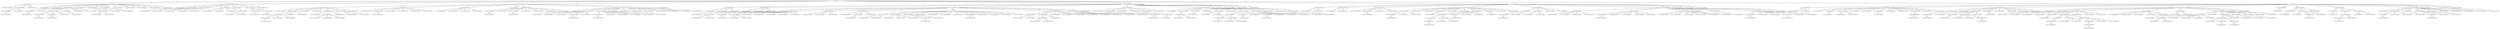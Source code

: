 graph {
n0 [label="n0 (0.0)"];
n1 [label="n1 (11.029113173484802)"];
n2 [label="n2 (16.70819854736328)"];
n3 [label="n3 (12.491330027580261)"];
n4 [label="n4 (16.308374524116516)"];
n5 [label="n5 (6.471874237060547)"];
n6 [label="n6 (10.737372517585754)"];
n7 [label="n7 (14.375216960906982)"];
n8 [label="n8 (12.638841032981873)"];
n9 [label="n9 (12.325958251953125)"];
n10 [label="n10 (7.613740921020508)"];
n11 [label="n11 (9.855309128761292)"];
n12 [label="n12 (14.578906297683716)"];
n13 [label="n13 (14.442751049995422)"];
n14 [label="n14 (11.72376024723053)"];
n15 [label="n15 (13.76893436908722)"];
n16 [label="n16 (11.77995765209198)"];
n17 [label="n17 (14.750987887382507)"];
n18 [label="n18 (11.410444140434265)"];
n19 [label="n19 (11.897328972816467)"];
n20 [label="n20 (13.476750612258911)"];
n21 [label="n21 (16.03806972503662)"];
n22 [label="n22 (12.319818615913391)"];
n23 [label="n23 (9.682247042655945)"];
n24 [label="n24 (15.015873432159424)"];
n25 [label="n25 (9.739083647727966)"];
n26 [label="n26 (8.539663672447205)"];
n27 [label="n27 (14.693105220794678)"];
n28 [label="n28 (10.247393488883972)"];
n29 [label="n29 (13.20650577545166)"];
n30 [label="n30 (11.69443678855896)"];
n31 [label="n31 (15.094815373420715)"];
n32 [label="n32 (14.959006309509277)"];
n33 [label="n33 (7.634469032287598)"];
n34 [label="n34 (14.586032032966614)"];
n35 [label="n35 (7.92679500579834)"];
n36 [label="n36 (4.378000855445862)"];
n37 [label="n37 (8.02802312374115)"];
n38 [label="n38 (15.261514902114868)"];
n39 [label="n39 (9.820905447006226)"];
n40 [label="n40 (6.525931358337402)"];
n41 [label="n41 (10.603214859962463)"];
n42 [label="n42 (14.368430256843567)"];
n43 [label="n43 (8.233003616333008)"];
n44 [label="n44 (10.658088326454163)"];
n45 [label="n45 (16.271655559539795)"];
n46 [label="n46 (6.786312818527222)"];
n47 [label="n47 (14.756835341453552)"];
n48 [label="n48 (5.74420952796936)"];
n49 [label="n49 (10.81667673587799)"];
n50 [label="n50 (12.525696992874146)"];
n51 [label="n51 (14.652801871299744)"];
n52 [label="n52 (16.051719069480896)"];
n53 [label="n53 (12.241583347320557)"];
n54 [label="n54 (10.551104545593262)"];
n55 [label="n55 (12.331183314323425)"];
n56 [label="n56 (15.198110580444336)"];
n57 [label="n57 (12.731959700584412)"];
n58 [label="n58 (14.669952511787415)"];
n59 [label="n59 (12.913884282112122)"];
n60 [label="n60 (12.305404543876648)"];
n61 [label="n61 (12.9373140335083)"];
n62 [label="n62 (14.772378206253052)"];
n63 [label="n63 (12.481240034103394)"];
n64 [label="n64 (10.810319781303406)"];
n65 [label="n65 (11.373114347457886)"];
n66 [label="n66 (11.198039412498474)"];
n67 [label="n67 (13.14885926246643)"];
n68 [label="n68 (9.878299951553345)"];
n69 [label="n69 (11.863925457000732)"];
n70 [label="n70 (11.934296250343323)"];
n71 [label="n71 (12.454801201820374)"];
n72 [label="n72 (13.878748178482056)"];
n73 [label="n73 (11.914589524269104)"];
n74 [label="n74 (6.263306498527527)"];
n75 [label="n75 (10.607971668243408)"];
n76 [label="n76 (9.490182280540466)"];
n77 [label="n77 (11.905847668647766)"];
n78 [label="n78 (14.215302228927612)"];
n79 [label="n79 (14.740654706954956)"];
n80 [label="n80 (11.612537741661072)"];
n81 [label="n81 (8.263069748878479)"];
n82 [label="n82 (13.030200481414795)"];
n83 [label="n83 (15.590340852737427)"];
n84 [label="n84 (9.467760682106018)"];
n85 [label="n85 (14.175695180892944)"];
n86 [label="n86 (13.135297060012817)"];
n87 [label="n87 (12.14767599105835)"];
n88 [label="n88 (11.289281845092773)"];
n89 [label="n89 (12.304933786392212)"];
n90 [label="n90 (15.794232249259949)"];
n91 [label="n91 (10.039361715316772)"];
n92 [label="n92 (14.233466863632202)"];
n93 [label="n93 (12.34965705871582)"];
n94 [label="n94 (13.647553563117981)"];
n95 [label="n95 (12.204190611839294)"];
n96 [label="n96 (14.2221919298172)"];
n97 [label="n97 (11.820208191871643)"];
n98 [label="n98 (17.867883801460266)"];
n99 [label="n99 (9.309216976165771)"];
n100 [label="n100 (11.465129971504211)"];
n101 [label="n101 (9.162676095962524)"];
n102 [label="n102 (13.41115415096283)"];
n103 [label="n103 (9.648199081420898)"];
n104 [label="n104 (10.979932308197021)"];
n105 [label="n105 (12.131621479988098)"];
n106 [label="n106 (16.9882630109787)"];
n107 [label="n107 (11.912209153175354)"];
n108 [label="n108 (11.336965680122375)"];
n109 [label="n109 (11.705853462219238)"];
n110 [label="n110 (14.277585864067078)"];
n111 [label="n111 (11.43846583366394)"];
n112 [label="n112 (10.803256034851074)"];
n113 [label="n113 (12.402315139770508)"];
n114 [label="n114 (11.52177083492279)"];
n115 [label="n115 (14.70077896118164)"];
n116 [label="n116 (13.705817222595215)"];
n117 [label="n117 (11.266282796859741)"];
n118 [label="n118 (12.568586826324463)"];
n119 [label="n119 (12.823020696640015)"];
n120 [label="n120 (15.496767282485962)"];
n121 [label="n121 (10.974128603935242)"];
n122 [label="n122 (16.896907687187195)"];
n123 [label="n123 (13.13450026512146)"];
n124 [label="n124 (8.104169726371765)"];
n125 [label="n125 (12.834251403808594)"];
n126 [label="n126 (17.14669895172119)"];
n127 [label="n127 (13.722396612167358)"];
n128 [label="n128 (14.277918815612793)"];
n129 [label="n129 (8.441835522651672)"];
n130 [label="n130 (13.131169438362122)"];
n131 [label="n131 (13.601964950561523)"];
n132 [label="n132 (11.015441417694092)"];
n133 [label="n133 (14.139807343482971)"];
n134 [label="n134 (14.424850940704346)"];
n135 [label="n135 (13.602993488311768)"];
n136 [label="n136 (15.228052377700806)"];
n137 [label="n137 (10.333613753318787)"];
n138 [label="n138 (9.448051929473877)"];
n139 [label="n139 (12.80928122997284)"];
n140 [label="n140 (9.679845809936523)"];
n141 [label="n141 (13.035653233528137)"];
n142 [label="n142 (13.605539083480835)"];
n143 [label="n143 (10.14134132862091)"];
n144 [label="n144 (11.047552466392517)"];
n145 [label="n145 (6.605848073959351)"];
n146 [label="n146 (9.164156556129456)"];
n147 [label="n147 (14.207590579986572)"];
n148 [label="n148 (9.823715090751648)"];
n149 [label="n149 (13.316352725028992)"];
n150 [label="n150 (13.606161117553711)"];
n151 [label="n151 (15.159383416175842)"];
n152 [label="n152 (9.349728107452393)"];
n153 [label="n153 (14.578267812728882)"];
n154 [label="n154 (14.085604667663574)"];
n155 [label="n155 (14.177702069282532)"];
n156 [label="n156 (15.690667271614075)"];
n157 [label="n157 (12.63586151599884)"];
n158 [label="n158 (17.30776870250702)"];
n159 [label="n159 (12.734573245048523)"];
n160 [label="n160 (14.543114304542542)"];
n161 [label="n161 (12.129619479179382)"];
n162 [label="n162 (9.553943395614624)"];
n163 [label="n163 (11.087209463119507)"];
n164 [label="n164 (10.77739429473877)"];
n165 [label="n165 (9.155079126358032)"];
n166 [label="n166 (13.835739970207214)"];
n167 [label="n167 (11.653127789497375)"];
n168 [label="n168 (11.385839939117432)"];
n169 [label="n169 (4.32902193069458)"];
n170 [label="n170 (11.424602031707764)"];
n171 [label="n171 (12.18736445903778)"];
n172 [label="n172 (10.393325090408325)"];
n173 [label="n173 (9.877699136734009)"];
n174 [label="n174 (8.640187501907349)"];
n175 [label="n175 (13.330458879470825)"];
n176 [label="n176 (6.991368889808655)"];
n177 [label="n177 (10.315721988677979)"];
n178 [label="n178 (14.481620907783508)"];
n179 [label="n179 (11.95668113231659)"];
n180 [label="n180 (16.28197968006134)"];
n181 [label="n181 (11.935859680175781)"];
n182 [label="n182 (14.64288330078125)"];
n183 [label="n183 (10.766919255256653)"];
n184 [label="n184 (10.855689644813538)"];
n185 [label="n185 (7.400676012039185)"];
n186 [label="n186 (10.698590278625488)"];
n187 [label="n187 (9.682987213134766)"];
n188 [label="n188 (13.844623684883118)"];
n189 [label="n189 (10.763433337211609)"];
n190 [label="n190 (18.04348611831665)"];
n191 [label="n191 (6.494321823120117)"];
n192 [label="n192 (10.077944874763489)"];
n193 [label="n193 (11.851049065589905)"];
n194 [label="n194 (10.57725203037262)"];
n195 [label="n195 (15.473583340644836)"];
n196 [label="n196 (13.292927145957947)"];
n197 [label="n197 (7.123304486274719)"];
n198 [label="n198 (11.448967218399048)"];
n199 [label="n199 (14.948545813560486)"];
n200 [label="n200 (9.381261348724365)"];
n201 [label="n201 (15.13917064666748)"];
n202 [label="n202 (14.652029514312744)"];
n203 [label="n203 (9.069665789604187)"];
n204 [label="n204 (14.007949829101562)"];
n205 [label="n205 (12.63338053226471)"];
n206 [label="n206 (10.778095245361328)"];
n207 [label="n207 (13.042770743370056)"];
n208 [label="n208 (16.52275037765503)"];
n209 [label="n209 (9.556724309921265)"];
n210 [label="n210 (11.038520216941833)"];
n211 [label="n211 (12.76162838935852)"];
n212 [label="n212 (14.494890213012695)"];
n213 [label="n213 (9.790197968482971)"];
n214 [label="n214 (14.156727075576782)"];
n215 [label="n215 (12.429555892944336)"];
n216 [label="n216 (12.778063535690308)"];
n217 [label="n217 (12.854370355606079)"];
n218 [label="n218 (16.939739227294922)"];
n219 [label="n219 (14.750550627708435)"];
n220 [label="n220 (4.635243892669678)"];
n221 [label="n221 (14.196699857711792)"];
n222 [label="n222 (12.437910795211792)"];
n223 [label="n223 (14.368345260620117)"];
n224 [label="n224 (11.909340620040894)"];
n225 [label="n225 (13.71712863445282)"];
n226 [label="n226 (14.28175687789917)"];
n227 [label="n227 (11.41864824295044)"];
n228 [label="n228 (10.465214729309082)"];
n229 [label="n229 (13.067013382911682)"];
n230 [label="n230 (12.380541443824768)"];
n231 [label="n231 (11.843539476394653)"];
n232 [label="n232 (13.674293875694275)"];
n233 [label="n233 (13.392333984375)"];
n234 [label="n234 (11.645513415336609)"];
n235 [label="n235 (11.541890740394592)"];
n236 [label="n236 (16.57012665271759)"];
n237 [label="n237 (15.300825238227844)"];
n238 [label="n238 (11.653652429580688)"];
n239 [label="n239 (9.37759256362915)"];
n240 [label="n240 (8.244370341300964)"];
n241 [label="n241 (8.212484121322632)"];
n242 [label="n242 (11.927046418190002)"];
n243 [label="n243 (10.135280132293701)"];
n244 [label="n244 (12.97654676437378)"];
n245 [label="n245 (9.615683794021606)"];
n246 [label="n246 (10.197283744812012)"];
n247 [label="n247 (10.829689383506775)"];
n248 [label="n248 (15.317543387413025)"];
n249 [label="n249 (9.901352405548096)"];
n250 [label="n250 (7.467388153076172)"];
n251 [label="n251 (9.203320384025574)"];
n252 [label="n252 (5.49263334274292)"];
n253 [label="n253 (12.425435185432434)"];
n254 [label="n254 (8.558734059333801)"];
n255 [label="n255 (12.518890261650085)"];
n256 [label="n256 (15.449971199035645)"];
n257 [label="n257 (8.897659540176392)"];
n258 [label="n258 (8.561814188957214)"];
n259 [label="n259 (8.093727588653564)"];
n260 [label="n260 (13.007740259170532)"];
n261 [label="n261 (6.372160315513611)"];
n262 [label="n262 (19.040068864822388)"];
n263 [label="n263 (7.866706013679504)"];
n264 [label="n264 (9.024699330329895)"];
n265 [label="n265 (11.371613144874573)"];
n266 [label="n266 (11.406466245651245)"];
n267 [label="n267 (11.414500117301941)"];
n268 [label="n268 (14.187389016151428)"];
n269 [label="n269 (13.792404890060425)"];
n270 [label="n270 (8.256719946861267)"];
n271 [label="n271 (13.435453295707703)"];
n272 [label="n272 (11.390517950057983)"];
n273 [label="n273 (13.472787737846375)"];
n274 [label="n274 (11.747381448745728)"];
n275 [label="n275 (11.227291464805603)"];
n276 [label="n276 (13.056858658790588)"];
n277 [label="n277 (8.545449018478394)"];
n278 [label="n278 (12.943748712539673)"];
n279 [label="n279 (12.315660119056702)"];
n280 [label="n280 (11.962811589241028)"];
n281 [label="n281 (11.23861026763916)"];
n282 [label="n282 (13.402769923210144)"];
n283 [label="n283 (12.470057725906372)"];
n284 [label="n284 (12.983635663986206)"];
n285 [label="n285 (8.552997589111328)"];
n286 [label="n286 (12.88396954536438)"];
n287 [label="n287 (14.036327004432678)"];
n288 [label="n288 (14.83323073387146)"];
n289 [label="n289 (13.552611351013184)"];
n290 [label="n290 (13.54403555393219)"];
n291 [label="n291 (7.516587853431702)"];
n292 [label="n292 (15.048212170600891)"];
n293 [label="n293 (15.231013536453247)"];
n294 [label="n294 (11.949476838111877)"];
n295 [label="n295 (14.559102654457092)"];
n296 [label="n296 (15.783118486404419)"];
n297 [label="n297 (13.071006536483765)"];
n298 [label="n298 (8.448211312294006)"];
n299 [label="n299 (12.809332013130188)"];
n300 [label="n300 (12.368883967399597)"];
n301 [label="n301 (12.232855677604675)"];
n302 [label="n302 (6.263124585151672)"];
n303 [label="n303 (17.197601795196533)"];
n304 [label="n304 (9.218359589576721)"];
n305 [label="n305 (11.449222564697266)"];
n306 [label="n306 (18.66036891937256)"];
n307 [label="n307 (6.175917148590088)"];
n308 [label="n308 (17.4116313457489)"];
n309 [label="n309 (16.161191701889038)"];
n310 [label="n310 (11.166407704353333)"];
n311 [label="n311 (12.800523042678833)"];
n312 [label="n312 (16.347100496292114)"];
n313 [label="n313 (11.268759369850159)"];
n314 [label="n314 (9.353797912597656)"];
n315 [label="n315 (10.31709337234497)"];
n316 [label="n316 (14.934515595436096)"];
n317 [label="n317 (10.739144563674927)"];
n318 [label="n318 (8.570069909095764)"];
n319 [label="n319 (15.782822966575623)"];
n320 [label="n320 (12.054314017295837)"];
n321 [label="n321 (12.599060297012329)"];
n322 [label="n322 (8.772147297859192)"];
n323 [label="n323 (8.24738609790802)"];
n324 [label="n324 (12.103308320045471)"];
n325 [label="n325 (11.168505072593689)"];
n326 [label="n326 (13.125868082046509)"];
n327 [label="n327 (14.516865372657776)"];
n328 [label="n328 (15.0973379611969)"];
n329 [label="n329 (16.153730273246765)"];
n330 [label="n330 (14.924550294876099)"];
n331 [label="n331 (8.962860107421875)"];
n332 [label="n332 (11.642036199569702)"];
n333 [label="n333 (9.104361534118652)"];
n334 [label="n334 (10.97096312046051)"];
n335 [label="n335 (13.720674753189087)"];
n336 [label="n336 (10.412872910499573)"];
n337 [label="n337 (12.543055176734924)"];
n338 [label="n338 (12.021893739700317)"];
n339 [label="n339 (10.611479640007019)"];
n340 [label="n340 (10.970080256462097)"];
n341 [label="n341 (10.433789610862732)"];
n342 [label="n342 (5.955524802207947)"];
n343 [label="n343 (10.880500435829163)"];
n344 [label="n344 (13.64407503604889)"];
n345 [label="n345 (7.902352213859558)"];
n346 [label="n346 (10.083685636520386)"];
n347 [label="n347 (12.466928958892822)"];
n348 [label="n348 (12.678990721702576)"];
n349 [label="n349 (15.956436038017273)"];
n350 [label="n350 (8.218223571777344)"];
n351 [label="n351 (11.725361227989197)"];
n352 [label="n352 (18.23634684085846)"];
n353 [label="n353 (11.454144597053528)"];
n354 [label="n354 (14.621707558631897)"];
n355 [label="n355 (9.143880605697632)"];
n356 [label="n356 (15.918745398521423)"];
n357 [label="n357 (8.834244012832642)"];
n358 [label="n358 (11.7598158121109)"];
n359 [label="n359 (14.112356424331665)"];
n360 [label="n360 (8.31510043144226)"];
n361 [label="n361 (9.469747066497803)"];
n362 [label="n362 (11.888826370239258)"];
n363 [label="n363 (12.902503848075867)"];
n364 [label="n364 (11.973676800727844)"];
n365 [label="n365 (9.125248670578003)"];
n366 [label="n366 (17.001445412635803)"];
n367 [label="n367 (9.500301122665405)"];
n368 [label="n368 (6.5291407108306885)"];
n369 [label="n369 (6.076755166053772)"];
n370 [label="n370 (9.385728597640991)"];
n371 [label="n371 (11.095904111862183)"];
n372 [label="n372 (13.255147576332092)"];
n373 [label="n373 (11.027296543121338)"];
n374 [label="n374 (6.508482217788696)"];
n375 [label="n375 (12.415135025978088)"];
n376 [label="n376 (15.190838932991028)"];
n377 [label="n377 (13.263803958892822)"];
n378 [label="n378 (11.734816551208496)"];
n379 [label="n379 (13.019708275794983)"];
n380 [label="n380 (8.708258152008057)"];
n381 [label="n381 (11.366432785987854)"];
n382 [label="n382 (18.161859154701233)"];
n383 [label="n383 (10.968483448028564)"];
n384 [label="n384 (7.2796385288238525)"];
n385 [label="n385 (11.983675718307495)"];
n386 [label="n386 (12.671349167823792)"];
n387 [label="n387 (13.65032434463501)"];
n388 [label="n388 (12.788381576538086)"];
n389 [label="n389 (12.507401943206787)"];
n390 [label="n390 (4.00452721118927)"];
n391 [label="n391 (11.81478750705719)"];
n392 [label="n392 (9.61767566204071)"];
n393 [label="n393 (11.188293218612671)"];
n394 [label="n394 (10.669803380966187)"];
n395 [label="n395 (10.327481627464294)"];
n396 [label="n396 (14.95678985118866)"];
n397 [label="n397 (9.153486967086792)"];
n398 [label="n398 (13.376830101013184)"];
n399 [label="n399 (12.603356838226318)"];
n400 [label="n400 (12.28632915019989)"];
n401 [label="n401 (10.707295536994934)"];
n402 [label="n402 (14.680941343307495)"];
n403 [label="n403 (11.91077721118927)"];
n404 [label="n404 (11.976584434509277)"];
n405 [label="n405 (18.18713927268982)"];
n406 [label="n406 (2.6445544958114624)"];
n407 [label="n407 (9.489154696464539)"];
n408 [label="n408 (8.51182210445404)"];
n409 [label="n409 (13.47514796257019)"];
n410 [label="n410 (15.489008784294128)"];
n411 [label="n411 (12.800418376922607)"];
n412 [label="n412 (10.812947392463684)"];
n413 [label="n413 (9.76206648349762)"];
n414 [label="n414 (13.821470618247986)"];
n415 [label="n415 (7.831914663314819)"];
n416 [label="n416 (10.224449396133423)"];
n417 [label="n417 (12.499910831451416)"];
n418 [label="n418 (8.031617641448975)"];
n419 [label="n419 (1.7692248821258545)"];
n420 [label="n420 (11.039133429527283)"];
n421 [label="n421 (11.551510453224182)"];
n422 [label="n422 (10.340089559555054)"];
n423 [label="n423 (3.2093496322631836)"];
n424 [label="n424 (15.775706887245178)"];
n425 [label="n425 (11.791652798652649)"];
n426 [label="n426 (11.016941785812378)"];
n427 [label="n427 (13.62084686756134)"];
n428 [label="n428 (9.497912406921387)"];
n429 [label="n429 (8.420517086982727)"];
n430 [label="n430 (13.415353178977966)"];
n431 [label="n431 (12.65377414226532)"];
n432 [label="n432 (14.249379277229309)"];
n433 [label="n433 (14.500123023986816)"];
n434 [label="n434 (17.206417560577393)"];
n435 [label="n435 (13.897464871406555)"];
n436 [label="n436 (16.330819606781006)"];
n437 [label="n437 (13.607994556427002)"];
n438 [label="n438 (9.659423470497131)"];
n439 [label="n439 (13.72575581073761)"];
n440 [label="n440 (10.76057481765747)"];
n441 [label="n441 (13.672036290168762)"];
n442 [label="n442 (12.955344319343567)"];
n443 [label="n443 (14.2595956325531)"];
n444 [label="n444 (19.748610258102417)"];
n445 [label="n445 (14.002060413360596)"];
n446 [label="n446 (12.889116525650024)"];
n447 [label="n447 (7.2403340339660645)"];
n448 [label="n448 (10.781189441680908)"];
n449 [label="n449 (9.082737684249878)"];
n450 [label="n450 (15.705534934997559)"];
n451 [label="n451 (12.047532320022583)"];
n452 [label="n452 (13.609622836112976)"];
n453 [label="n453 (8.44050133228302)"];
n454 [label="n454 (9.09014368057251)"];
n455 [label="n455 (9.503693699836731)"];
n456 [label="n456 (11.045995712280273)"];
n457 [label="n457 (8.473824739456177)"];
n458 [label="n458 (13.037858247756958)"];
n459 [label="n459 (11.109556913375854)"];
n460 [label="n460 (14.076112508773804)"];
n461 [label="n461 (14.258351445198059)"];
n462 [label="n462 (13.529549717903137)"];
n463 [label="n463 (15.95093059539795)"];
n464 [label="n464 (5.849294543266296)"];
n465 [label="n465 (7.496901512145996)"];
n466 [label="n466 (13.551721453666687)"];
n467 [label="n467 (9.323532938957214)"];
n468 [label="n468 (12.199309825897217)"];
n469 [label="n469 (6.424034833908081)"];
n470 [label="n470 (11.196552395820618)"];
n471 [label="n471 (9.511735796928406)"];
n472 [label="n472 (11.477175831794739)"];
n473 [label="n473 (12.948482513427734)"];
n474 [label="n474 (12.252018809318542)"];
n475 [label="n475 (11.555397391319275)"];
n476 [label="n476 (12.123950958251953)"];
n477 [label="n477 (10.146109461784363)"];
n478 [label="n478 (9.833096623420715)"];
n479 [label="n479 (14.523158073425293)"];
n480 [label="n480 (10.220276594161987)"];
n481 [label="n481 (9.402356147766113)"];
n482 [label="n482 (13.896470427513123)"];
n483 [label="n483 (12.57990849018097)"];
n484 [label="n484 (12.655402898788452)"];
n485 [label="n485 (16.13003647327423)"];
n486 [label="n486 (8.680031061172485)"];
n487 [label="n487 (12.642018914222717)"];
n488 [label="n488 (11.68695330619812)"];
n489 [label="n489 (10.42080283164978)"];
n490 [label="n490 (15.482111811637878)"];
n491 [label="n491 (12.31125795841217)"];
n492 [label="n492 (8.611509084701538)"];
n493 [label="n493 (14.14419162273407)"];
n494 [label="n494 (12.913565993309021)"];
n495 [label="n495 (15.64029598236084)"];
n496 [label="n496 (14.707074642181396)"];
n497 [label="n497 (13.206575393676758)"];
n498 [label="n498 (11.599498391151428)"];
n499 [label="n499 (14.5449059009552)"];
n0 -- n342 [weight=1.0 label=1.0];
n0 -- n0 [weight=1.0 label=1.0];
n0 -- n0 [weight=1.0 label=1.0];
n0 -- n419 [weight=1.0 label=1.0];
n0 -- n5 [weight=1.0 label=1.0];
n0 -- n390 [weight=1.0 label=1.0];
n0 -- n406 [weight=1.0 label=1.0];
n0 -- n423 [weight=1.0 label=1.0];
n0 -- n374 [weight=1.0 label=1.0];
n0 -- n412 [weight=1.0 label=1.0];
n1 -- n46 [weight=1.0 label=1.0];
n2 -- n302 [weight=1.0 label=1.0];
n3 -- n101 [weight=1.0 label=1.0];
n4 -- n408 [weight=1.0 label=1.0];
n5 -- n438 [weight=1.0 label=1.0];
n5 -- n246 [weight=1.0 label=1.0];
n5 -- n264 [weight=1.0 label=1.0];
n5 -- n0 [weight=1.0 label=1.0];
n6 -- n376 [weight=1.0 label=1.0];
n6 -- n145 [weight=1.0 label=1.0];
n7 -- n368 [weight=1.0 label=1.0];
n8 -- n482 [weight=1.0 label=1.0];
n8 -- n132 [weight=1.0 label=1.0];
n9 -- n35 [weight=1.0 label=1.0];
n10 -- n208 [weight=1.0 label=1.0];
n10 -- n454 [weight=1.0 label=1.0];
n10 -- n215 [weight=1.0 label=1.0];
n10 -- n94 [weight=1.0 label=1.0];
n10 -- n307 [weight=1.0 label=1.0];
n10 -- n41 [weight=1.0 label=1.0];
n11 -- n330 [weight=1.0 label=1.0];
n11 -- n446 [weight=1.0 label=1.0];
n11 -- n419 [weight=1.0 label=1.0];
n12 -- n41 [weight=1.0 label=1.0];
n13 -- n313 [weight=1.0 label=1.0];
n14 -- n145 [weight=1.0 label=1.0];
n15 -- n184 [weight=1.0 label=1.0];
n15 -- n316 [weight=1.0 label=1.0];
n16 -- n297 [weight=1.0 label=1.0];
n16 -- n226 [weight=1.0 label=1.0];
n16 -- n423 [weight=1.0 label=1.0];
n17 -- n205 [weight=1.0 label=1.0];
n18 -- n298 [weight=1.0 label=1.0];
n18 -- n431 [weight=1.0 label=1.0];
n19 -- n345 [weight=1.0 label=1.0];
n19 -- n166 [weight=1.0 label=1.0];
n20 -- n307 [weight=1.0 label=1.0];
n21 -- n66 [weight=1.0 label=1.0];
n22 -- n169 [weight=1.0 label=1.0];
n23 -- n309 [weight=1.0 label=1.0];
n23 -- n270 [weight=1.0 label=1.0];
n23 -- n491 [weight=1.0 label=1.0];
n24 -- n119 [weight=1.0 label=1.0];
n25 -- n129 [weight=1.0 label=1.0];
n26 -- n191 [weight=1.0 label=1.0];
n27 -- n233 [weight=1.0 label=1.0];
n28 -- n284 [weight=1.0 label=1.0];
n28 -- n37 [weight=1.0 label=1.0];
n29 -- n140 [weight=1.0 label=1.0];
n30 -- n101 [weight=1.0 label=1.0];
n31 -- n313 [weight=1.0 label=1.0];
n32 -- n130 [weight=1.0 label=1.0];
n33 -- n146 [weight=1.0 label=1.0];
n33 -- n307 [weight=1.0 label=1.0];
n33 -- n227 [weight=1.0 label=1.0];
n33 -- n455 [weight=1.0 label=1.0];
n34 -- n76 [weight=1.0 label=1.0];
n35 -- n327 [weight=1.0 label=1.0];
n35 -- n200 [weight=1.0 label=1.0];
n35 -- n198 [weight=1.0 label=1.0];
n35 -- n9 [weight=1.0 label=1.0];
n35 -- n261 [weight=1.0 label=1.0];
n36 -- n277 [weight=1.0 label=1.0];
n36 -- n302 [weight=1.0 label=1.0];
n36 -- n152 [weight=1.0 label=1.0];
n36 -- n59 [weight=1.0 label=1.0];
n36 -- n42 [weight=1.0 label=1.0];
n36 -- n348 [weight=1.0 label=1.0];
n36 -- n392 [weight=1.0 label=1.0];
n36 -- n182 [weight=1.0 label=1.0];
n36 -- n423 [weight=1.0 label=1.0];
n36 -- n318 [weight=1.0 label=1.0];
n36 -- n373 [weight=1.0 label=1.0];
n36 -- n495 [weight=1.0 label=1.0];
n37 -- n261 [weight=1.0 label=1.0];
n37 -- n281 [weight=1.0 label=1.0];
n37 -- n28 [weight=1.0 label=1.0];
n37 -- n175 [weight=1.0 label=1.0];
n37 -- n168 [weight=1.0 label=1.0];
n37 -- n228 [weight=1.0 label=1.0];
n38 -- n100 [weight=1.0 label=1.0];
n39 -- n252 [weight=1.0 label=1.0];
n39 -- n421 [weight=1.0 label=1.0];
n39 -- n171 [weight=1.0 label=1.0];
n39 -- n130 [weight=1.0 label=1.0];
n40 -- n44 [weight=1.0 label=1.0];
n40 -- n331 [weight=1.0 label=1.0];
n40 -- n64 [weight=1.0 label=1.0];
n40 -- n256 [weight=1.0 label=1.0];
n40 -- n423 [weight=1.0 label=1.0];
n40 -- n328 [weight=1.0 label=1.0];
n40 -- n393 [weight=1.0 label=1.0];
n40 -- n68 [weight=1.0 label=1.0];
n40 -- n84 [weight=1.0 label=1.0];
n41 -- n12 [weight=1.0 label=1.0];
n41 -- n10 [weight=1.0 label=1.0];
n41 -- n362 [weight=1.0 label=1.0];
n42 -- n36 [weight=1.0 label=1.0];
n43 -- n474 [weight=1.0 label=1.0];
n43 -- n494 [weight=1.0 label=1.0];
n43 -- n99 [weight=1.0 label=1.0];
n43 -- n46 [weight=1.0 label=1.0];
n44 -- n40 [weight=1.0 label=1.0];
n44 -- n196 [weight=1.0 label=1.0];
n45 -- n193 [weight=1.0 label=1.0];
n46 -- n498 [weight=1.0 label=1.0];
n46 -- n1 [weight=1.0 label=1.0];
n46 -- n285 [weight=1.0 label=1.0];
n46 -- n43 [weight=1.0 label=1.0];
n46 -- n350 [weight=1.0 label=1.0];
n46 -- n122 [weight=1.0 label=1.0];
n46 -- n390 [weight=1.0 label=1.0];
n46 -- n112 [weight=1.0 label=1.0];
n47 -- n185 [weight=1.0 label=1.0];
n48 -- n365 [weight=1.0 label=1.0];
n48 -- n271 [weight=1.0 label=1.0];
n48 -- n310 [weight=1.0 label=1.0];
n48 -- n134 [weight=1.0 label=1.0];
n48 -- n162 [weight=1.0 label=1.0];
n48 -- n390 [weight=1.0 label=1.0];
n48 -- n167 [weight=1.0 label=1.0];
n49 -- n252 [weight=1.0 label=1.0];
n50 -- n333 [weight=1.0 label=1.0];
n50 -- n287 [weight=1.0 label=1.0];
n51 -- n265 [weight=1.0 label=1.0];
n52 -- n133 [weight=1.0 label=1.0];
n53 -- n103 [weight=1.0 label=1.0];
n54 -- n285 [weight=1.0 label=1.0];
n55 -- n99 [weight=1.0 label=1.0];
n55 -- n402 [weight=1.0 label=1.0];
n56 -- n196 [weight=1.0 label=1.0];
n57 -- n239 [weight=1.0 label=1.0];
n58 -- n249 [weight=1.0 label=1.0];
n59 -- n36 [weight=1.0 label=1.0];
n59 -- n312 [weight=1.0 label=1.0];
n60 -- n243 [weight=1.0 label=1.0];
n61 -- n120 [weight=1.0 label=1.0];
n61 -- n88 [weight=1.0 label=1.0];
n62 -- n229 [weight=1.0 label=1.0];
n63 -- n275 [weight=1.0 label=1.0];
n64 -- n40 [weight=1.0 label=1.0];
n65 -- n146 [weight=1.0 label=1.0];
n66 -- n146 [weight=1.0 label=1.0];
n66 -- n21 [weight=1.0 label=1.0];
n67 -- n146 [weight=1.0 label=1.0];
n67 -- n147 [weight=1.0 label=1.0];
n68 -- n265 [weight=1.0 label=1.0];
n68 -- n40 [weight=1.0 label=1.0];
n68 -- n113 [weight=1.0 label=1.0];
n68 -- n272 [weight=1.0 label=1.0];
n68 -- n466 [weight=1.0 label=1.0];
n69 -- n360 [weight=1.0 label=1.0];
n70 -- n397 [weight=1.0 label=1.0];
n70 -- n356 [weight=1.0 label=1.0];
n71 -- n342 [weight=1.0 label=1.0];
n72 -- n342 [weight=1.0 label=1.0];
n73 -- n315 [weight=1.0 label=1.0];
n74 -- n159 [weight=1.0 label=1.0];
n74 -- n344 [weight=1.0 label=1.0];
n74 -- n202 [weight=1.0 label=1.0];
n74 -- n169 [weight=1.0 label=1.0];
n74 -- n137 [weight=1.0 label=1.0];
n74 -- n323 [weight=1.0 label=1.0];
n74 -- n143 [weight=1.0 label=1.0];
n74 -- n475 [weight=1.0 label=1.0];
n74 -- n187 [weight=1.0 label=1.0];
n75 -- n212 [weight=1.0 label=1.0];
n75 -- n322 [weight=1.0 label=1.0];
n75 -- n234 [weight=1.0 label=1.0];
n76 -- n127 [weight=1.0 label=1.0];
n76 -- n34 [weight=1.0 label=1.0];
n76 -- n80 [weight=1.0 label=1.0];
n76 -- n390 [weight=1.0 label=1.0];
n76 -- n269 [weight=1.0 label=1.0];
n77 -- n315 [weight=1.0 label=1.0];
n77 -- n288 [weight=1.0 label=1.0];
n78 -- n234 [weight=1.0 label=1.0];
n79 -- n213 [weight=1.0 label=1.0];
n80 -- n76 [weight=1.0 label=1.0];
n81 -- n416 [weight=1.0 label=1.0];
n81 -- n342 [weight=1.0 label=1.0];
n81 -- n87 [weight=1.0 label=1.0];
n81 -- n192 [weight=1.0 label=1.0];
n81 -- n347 [weight=1.0 label=1.0];
n81 -- n96 [weight=1.0 label=1.0];
n81 -- n472 [weight=1.0 label=1.0];
n82 -- n97 [weight=1.0 label=1.0];
n83 -- n102 [weight=1.0 label=1.0];
n84 -- n40 [weight=1.0 label=1.0];
n84 -- n381 [weight=1.0 label=1.0];
n85 -- n272 [weight=1.0 label=1.0];
n86 -- n361 [weight=1.0 label=1.0];
n86 -- n115 [weight=1.0 label=1.0];
n87 -- n387 [weight=1.0 label=1.0];
n87 -- n81 [weight=1.0 label=1.0];
n88 -- n408 [weight=1.0 label=1.0];
n88 -- n329 [weight=1.0 label=1.0];
n88 -- n61 [weight=1.0 label=1.0];
n88 -- n375 [weight=1.0 label=1.0];
n89 -- n342 [weight=1.0 label=1.0];
n90 -- n347 [weight=1.0 label=1.0];
n91 -- n273 [weight=1.0 label=1.0];
n91 -- n261 [weight=1.0 label=1.0];
n91 -- n242 [weight=1.0 label=1.0];
n91 -- n139 [weight=1.0 label=1.0];
n91 -- n303 [weight=1.0 label=1.0];
n91 -- n436 [weight=1.0 label=1.0];
n91 -- n326 [weight=1.0 label=1.0];
n92 -- n357 [weight=1.0 label=1.0];
n93 -- n245 [weight=1.0 label=1.0];
n94 -- n10 [weight=1.0 label=1.0];
n95 -- n121 [weight=1.0 label=1.0];
n95 -- n268 [weight=1.0 label=1.0];
n96 -- n81 [weight=1.0 label=1.0];
n97 -- n82 [weight=1.0 label=1.0];
n97 -- n322 [weight=1.0 label=1.0];
n98 -- n159 [weight=1.0 label=1.0];
n99 -- n332 [weight=1.0 label=1.0];
n99 -- n55 [weight=1.0 label=1.0];
n99 -- n267 [weight=1.0 label=1.0];
n99 -- n43 [weight=1.0 label=1.0];
n100 -- n216 [weight=1.0 label=1.0];
n100 -- n38 [weight=1.0 label=1.0];
n100 -- n285 [weight=1.0 label=1.0];
n100 -- n149 [weight=1.0 label=1.0];
n101 -- n191 [weight=1.0 label=1.0];
n101 -- n3 [weight=1.0 label=1.0];
n101 -- n30 [weight=1.0 label=1.0];
n101 -- n177 [weight=1.0 label=1.0];
n101 -- n493 [weight=1.0 label=1.0];
n101 -- n379 [weight=1.0 label=1.0];
n102 -- n83 [weight=1.0 label=1.0];
n102 -- n195 [weight=1.0 label=1.0];
n102 -- n176 [weight=1.0 label=1.0];
n103 -- n406 [weight=1.0 label=1.0];
n103 -- n179 [weight=1.0 label=1.0];
n103 -- n440 [weight=1.0 label=1.0];
n103 -- n53 [weight=1.0 label=1.0];
n104 -- n361 [weight=1.0 label=1.0];
n104 -- n279 [weight=1.0 label=1.0];
n105 -- n314 [weight=1.0 label=1.0];
n106 -- n223 [weight=1.0 label=1.0];
n107 -- n369 [weight=1.0 label=1.0];
n108 -- n252 [weight=1.0 label=1.0];
n109 -- n339 [weight=1.0 label=1.0];
n109 -- n414 [weight=1.0 label=1.0];
n110 -- n324 [weight=1.0 label=1.0];
n111 -- n408 [weight=1.0 label=1.0];
n111 -- n432 [weight=1.0 label=1.0];
n112 -- n46 [weight=1.0 label=1.0];
n113 -- n68 [weight=1.0 label=1.0];
n114 -- n390 [weight=1.0 label=1.0];
n115 -- n86 [weight=1.0 label=1.0];
n116 -- n314 [weight=1.0 label=1.0];
n117 -- n400 [weight=1.0 label=1.0];
n117 -- n282 [weight=1.0 label=1.0];
n117 -- n293 [weight=1.0 label=1.0];
n117 -- n176 [weight=1.0 label=1.0];
n118 -- n262 [weight=1.0 label=1.0];
n118 -- n371 [weight=1.0 label=1.0];
n119 -- n307 [weight=1.0 label=1.0];
n119 -- n24 [weight=1.0 label=1.0];
n120 -- n61 [weight=1.0 label=1.0];
n121 -- n254 [weight=1.0 label=1.0];
n121 -- n95 [weight=1.0 label=1.0];
n121 -- n354 [weight=1.0 label=1.0];
n122 -- n46 [weight=1.0 label=1.0];
n123 -- n237 [weight=1.0 label=1.0];
n123 -- n138 [weight=1.0 label=1.0];
n124 -- n401 [weight=1.0 label=1.0];
n124 -- n349 [weight=1.0 label=1.0];
n124 -- n135 [weight=1.0 label=1.0];
n124 -- n128 [weight=1.0 label=1.0];
n124 -- n191 [weight=1.0 label=1.0];
n124 -- n430 [weight=1.0 label=1.0];
n125 -- n152 [weight=1.0 label=1.0];
n126 -- n369 [weight=1.0 label=1.0];
n127 -- n76 [weight=1.0 label=1.0];
n128 -- n124 [weight=1.0 label=1.0];
n128 -- n405 [weight=1.0 label=1.0];
n129 -- n25 [weight=1.0 label=1.0];
n129 -- n395 [weight=1.0 label=1.0];
n129 -- n406 [weight=1.0 label=1.0];
n129 -- n206 [weight=1.0 label=1.0];
n130 -- n39 [weight=1.0 label=1.0];
n130 -- n32 [weight=1.0 label=1.0];
n131 -- n191 [weight=1.0 label=1.0];
n132 -- n209 [weight=1.0 label=1.0];
n132 -- n8 [weight=1.0 label=1.0];
n133 -- n52 [weight=1.0 label=1.0];
n133 -- n255 [weight=1.0 label=1.0];
n134 -- n48 [weight=1.0 label=1.0];
n135 -- n124 [weight=1.0 label=1.0];
n136 -- n397 [weight=1.0 label=1.0];
n137 -- n461 [weight=1.0 label=1.0];
n137 -- n74 [weight=1.0 label=1.0];
n137 -- n442 [weight=1.0 label=1.0];
n138 -- n426 [weight=1.0 label=1.0];
n138 -- n176 [weight=1.0 label=1.0];
n138 -- n123 [weight=1.0 label=1.0];
n139 -- n91 [weight=1.0 label=1.0];
n140 -- n29 [weight=1.0 label=1.0];
n140 -- n220 [weight=1.0 label=1.0];
n140 -- n337 [weight=1.0 label=1.0];
n141 -- n322 [weight=1.0 label=1.0];
n142 -- n305 [weight=1.0 label=1.0];
n143 -- n74 [weight=1.0 label=1.0];
n143 -- n217 [weight=1.0 label=1.0];
n144 -- n229 [weight=1.0 label=1.0];
n144 -- n240 [weight=1.0 label=1.0];
n145 -- n14 [weight=1.0 label=1.0];
n145 -- n390 [weight=1.0 label=1.0];
n145 -- n301 [weight=1.0 label=1.0];
n145 -- n353 [weight=1.0 label=1.0];
n145 -- n6 [weight=1.0 label=1.0];
n145 -- n394 [weight=1.0 label=1.0];
n145 -- n243 [weight=1.0 label=1.0];
n145 -- n433 [weight=1.0 label=1.0];
n146 -- n33 [weight=1.0 label=1.0];
n146 -- n66 [weight=1.0 label=1.0];
n146 -- n67 [weight=1.0 label=1.0];
n146 -- n65 [weight=1.0 label=1.0];
n147 -- n67 [weight=1.0 label=1.0];
n148 -- n425 [weight=1.0 label=1.0];
n148 -- n160 [weight=1.0 label=1.0];
n148 -- n320 [weight=1.0 label=1.0];
n148 -- n169 [weight=1.0 label=1.0];
n149 -- n100 [weight=1.0 label=1.0];
n150 -- n239 [weight=1.0 label=1.0];
n151 -- n357 [weight=1.0 label=1.0];
n152 -- n125 [weight=1.0 label=1.0];
n152 -- n248 [weight=1.0 label=1.0];
n152 -- n36 [weight=1.0 label=1.0];
n153 -- n286 [weight=1.0 label=1.0];
n154 -- n324 [weight=1.0 label=1.0];
n155 -- n358 [weight=1.0 label=1.0];
n156 -- n382 [weight=1.0 label=1.0];
n156 -- n366 [weight=1.0 label=1.0];
n156 -- n165 [weight=1.0 label=1.0];
n157 -- n235 [weight=1.0 label=1.0];
n158 -- n286 [weight=1.0 label=1.0];
n159 -- n496 [weight=1.0 label=1.0];
n159 -- n98 [weight=1.0 label=1.0];
n159 -- n74 [weight=1.0 label=1.0];
n160 -- n148 [weight=1.0 label=1.0];
n161 -- n236 [weight=1.0 label=1.0];
n161 -- n192 [weight=1.0 label=1.0];
n162 -- n335 [weight=1.0 label=1.0];
n162 -- n48 [weight=1.0 label=1.0];
n163 -- n473 [weight=1.0 label=1.0];
n163 -- n220 [weight=1.0 label=1.0];
n164 -- n191 [weight=1.0 label=1.0];
n164 -- n479 [weight=1.0 label=1.0];
n165 -- n368 [weight=1.0 label=1.0];
n165 -- n156 [weight=1.0 label=1.0];
n166 -- n190 [weight=1.0 label=1.0];
n166 -- n19 [weight=1.0 label=1.0];
n167 -- n48 [weight=1.0 label=1.0];
n168 -- n37 [weight=1.0 label=1.0];
n169 -- n148 [weight=1.0 label=1.0];
n169 -- n369 [weight=1.0 label=1.0];
n169 -- n406 [weight=1.0 label=1.0];
n169 -- n176 [weight=1.0 label=1.0];
n169 -- n74 [weight=1.0 label=1.0];
n169 -- n270 [weight=1.0 label=1.0];
n169 -- n174 [weight=1.0 label=1.0];
n169 -- n429 [weight=1.0 label=1.0];
n169 -- n22 [weight=1.0 label=1.0];
n170 -- n345 [weight=1.0 label=1.0];
n171 -- n39 [weight=1.0 label=1.0];
n172 -- n261 [weight=1.0 label=1.0];
n173 -- n294 [weight=1.0 label=1.0];
n173 -- n368 [weight=1.0 label=1.0];
n174 -- n295 [weight=1.0 label=1.0];
n174 -- n456 [weight=1.0 label=1.0];
n174 -- n169 [weight=1.0 label=1.0];
n174 -- n276 [weight=1.0 label=1.0];
n175 -- n37 [weight=1.0 label=1.0];
n176 -- n266 [weight=1.0 label=1.0];
n176 -- n499 [weight=1.0 label=1.0];
n176 -- n169 [weight=1.0 label=1.0];
n176 -- n418 [weight=1.0 label=1.0];
n176 -- n341 [weight=1.0 label=1.0];
n176 -- n102 [weight=1.0 label=1.0];
n176 -- n117 [weight=1.0 label=1.0];
n176 -- n346 [weight=1.0 label=1.0];
n176 -- n372 [weight=1.0 label=1.0];
n176 -- n385 [weight=1.0 label=1.0];
n176 -- n138 [weight=1.0 label=1.0];
n176 -- n483 [weight=1.0 label=1.0];
n176 -- n453 [weight=1.0 label=1.0];
n177 -- n101 [weight=1.0 label=1.0];
n178 -- n197 [weight=1.0 label=1.0];
n179 -- n103 [weight=1.0 label=1.0];
n180 -- n378 [weight=1.0 label=1.0];
n181 -- n240 [weight=1.0 label=1.0];
n182 -- n36 [weight=1.0 label=1.0];
n183 -- n345 [weight=1.0 label=1.0];
n184 -- n15 [weight=1.0 label=1.0];
n184 -- n386 [weight=1.0 label=1.0];
n184 -- n408 [weight=1.0 label=1.0];
n184 -- n404 [weight=1.0 label=1.0];
n185 -- n396 [weight=1.0 label=1.0];
n185 -- n419 [weight=1.0 label=1.0];
n185 -- n47 [weight=1.0 label=1.0];
n186 -- n286 [weight=1.0 label=1.0];
n186 -- n342 [weight=1.0 label=1.0];
n186 -- n363 [weight=1.0 label=1.0];
n187 -- n74 [weight=1.0 label=1.0];
n188 -- n434 [weight=1.0 label=1.0];
n188 -- n238 [weight=1.0 label=1.0];
n189 -- n231 [weight=1.0 label=1.0];
n189 -- n364 [weight=1.0 label=1.0];
n189 -- n270 [weight=1.0 label=1.0];
n190 -- n166 [weight=1.0 label=1.0];
n191 -- n131 [weight=1.0 label=1.0];
n191 -- n164 [weight=1.0 label=1.0];
n191 -- n390 [weight=1.0 label=1.0];
n191 -- n338 [weight=1.0 label=1.0];
n191 -- n413 [weight=1.0 label=1.0];
n191 -- n101 [weight=1.0 label=1.0];
n191 -- n241 [weight=1.0 label=1.0];
n191 -- n244 [weight=1.0 label=1.0];
n191 -- n407 [weight=1.0 label=1.0];
n191 -- n124 [weight=1.0 label=1.0];
n191 -- n26 [weight=1.0 label=1.0];
n192 -- n305 [weight=1.0 label=1.0];
n192 -- n417 [weight=1.0 label=1.0];
n192 -- n81 [weight=1.0 label=1.0];
n192 -- n161 [weight=1.0 label=1.0];
n193 -- n342 [weight=1.0 label=1.0];
n193 -- n45 [weight=1.0 label=1.0];
n194 -- n296 [weight=1.0 label=1.0];
n194 -- n264 [weight=1.0 label=1.0];
n195 -- n102 [weight=1.0 label=1.0];
n196 -- n56 [weight=1.0 label=1.0];
n196 -- n44 [weight=1.0 label=1.0];
n197 -- n280 [weight=1.0 label=1.0];
n197 -- n240 [weight=1.0 label=1.0];
n197 -- n471 [weight=1.0 label=1.0];
n197 -- n178 [weight=1.0 label=1.0];
n197 -- n235 [weight=1.0 label=1.0];
n197 -- n492 [weight=1.0 label=1.0];
n197 -- n220 [weight=1.0 label=1.0];
n198 -- n35 [weight=1.0 label=1.0];
n199 -- n234 [weight=1.0 label=1.0];
n200 -- n35 [weight=1.0 label=1.0];
n201 -- n398 [weight=1.0 label=1.0];
n202 -- n74 [weight=1.0 label=1.0];
n203 -- n368 [weight=1.0 label=1.0];
n204 -- n391 [weight=1.0 label=1.0];
n205 -- n254 [weight=1.0 label=1.0];
n205 -- n17 [weight=1.0 label=1.0];
n205 -- n485 [weight=1.0 label=1.0];
n206 -- n129 [weight=1.0 label=1.0];
n207 -- n408 [weight=1.0 label=1.0];
n208 -- n10 [weight=1.0 label=1.0];
n209 -- n132 [weight=1.0 label=1.0];
n209 -- n210 [weight=1.0 label=1.0];
n209 -- n291 [weight=1.0 label=1.0];
n210 -- n437 [weight=1.0 label=1.0];
n210 -- n211 [weight=1.0 label=1.0];
n210 -- n209 [weight=1.0 label=1.0];
n211 -- n210 [weight=1.0 label=1.0];
n212 -- n308 [weight=1.0 label=1.0];
n212 -- n75 [weight=1.0 label=1.0];
n213 -- n79 [weight=1.0 label=1.0];
n213 -- n411 [weight=1.0 label=1.0];
n213 -- n368 [weight=1.0 label=1.0];
n214 -- n231 [weight=1.0 label=1.0];
n215 -- n10 [weight=1.0 label=1.0];
n216 -- n100 [weight=1.0 label=1.0];
n217 -- n143 [weight=1.0 label=1.0];
n218 -- n295 [weight=1.0 label=1.0];
n219 -- n233 [weight=1.0 label=1.0];
n220 -- n239 [weight=1.0 label=1.0];
n220 -- n298 [weight=1.0 label=1.0];
n220 -- n140 [weight=1.0 label=1.0];
n220 -- n163 [weight=1.0 label=1.0];
n220 -- n197 [weight=1.0 label=1.0];
n220 -- n420 [weight=1.0 label=1.0];
n220 -- n423 [weight=1.0 label=1.0];
n220 -- n307 [weight=1.0 label=1.0];
n220 -- n447 [weight=1.0 label=1.0];
n221 -- n313 [weight=1.0 label=1.0];
n222 -- n374 [weight=1.0 label=1.0];
n223 -- n279 [weight=1.0 label=1.0];
n223 -- n106 [weight=1.0 label=1.0];
n224 -- n342 [weight=1.0 label=1.0];
n225 -- n264 [weight=1.0 label=1.0];
n226 -- n16 [weight=1.0 label=1.0];
n227 -- n33 [weight=1.0 label=1.0];
n228 -- n37 [weight=1.0 label=1.0];
n229 -- n144 [weight=1.0 label=1.0];
n229 -- n62 [weight=1.0 label=1.0];
n230 -- n270 [weight=1.0 label=1.0];
n231 -- n278 [weight=1.0 label=1.0];
n231 -- n214 [weight=1.0 label=1.0];
n231 -- n189 [weight=1.0 label=1.0];
n232 -- n259 [weight=1.0 label=1.0];
n233 -- n27 [weight=1.0 label=1.0];
n233 -- n219 [weight=1.0 label=1.0];
n233 -- n313 [weight=1.0 label=1.0];
n234 -- n78 [weight=1.0 label=1.0];
n234 -- n75 [weight=1.0 label=1.0];
n234 -- n199 [weight=1.0 label=1.0];
n235 -- n157 [weight=1.0 label=1.0];
n235 -- n197 [weight=1.0 label=1.0];
n236 -- n161 [weight=1.0 label=1.0];
n237 -- n123 [weight=1.0 label=1.0];
n238 -- n188 [weight=1.0 label=1.0];
n238 -- n314 [weight=1.0 label=1.0];
n239 -- n150 [weight=1.0 label=1.0];
n239 -- n459 [weight=1.0 label=1.0];
n239 -- n439 [weight=1.0 label=1.0];
n239 -- n336 [weight=1.0 label=1.0];
n239 -- n57 [weight=1.0 label=1.0];
n239 -- n220 [weight=1.0 label=1.0];
n240 -- n314 [weight=1.0 label=1.0];
n240 -- n181 [weight=1.0 label=1.0];
n240 -- n197 [weight=1.0 label=1.0];
n240 -- n144 [weight=1.0 label=1.0];
n241 -- n191 [weight=1.0 label=1.0];
n242 -- n91 [weight=1.0 label=1.0];
n243 -- n60 [weight=1.0 label=1.0];
n243 -- n145 [weight=1.0 label=1.0];
n244 -- n191 [weight=1.0 label=1.0];
n245 -- n261 [weight=1.0 label=1.0];
n245 -- n93 [weight=1.0 label=1.0];
n246 -- n5 [weight=1.0 label=1.0];
n247 -- n250 [weight=1.0 label=1.0];
n248 -- n152 [weight=1.0 label=1.0];
n249 -- n58 [weight=1.0 label=1.0];
n249 -- n423 [weight=1.0 label=1.0];
n250 -- n419 [weight=1.0 label=1.0];
n250 -- n358 [weight=1.0 label=1.0];
n250 -- n380 [weight=1.0 label=1.0];
n250 -- n448 [weight=1.0 label=1.0];
n250 -- n247 [weight=1.0 label=1.0];
n251 -- n252 [weight=1.0 label=1.0];
n251 -- n489 [weight=1.0 label=1.0];
n252 -- n108 [weight=1.0 label=1.0];
n252 -- n370 [weight=1.0 label=1.0];
n252 -- n274 [weight=1.0 label=1.0];
n252 -- n428 [weight=1.0 label=1.0];
n252 -- n49 [weight=1.0 label=1.0];
n252 -- n263 [weight=1.0 label=1.0];
n252 -- n419 [weight=1.0 label=1.0];
n252 -- n291 [weight=1.0 label=1.0];
n252 -- n39 [weight=1.0 label=1.0];
n252 -- n251 [weight=1.0 label=1.0];
n252 -- n415 [weight=1.0 label=1.0];
n253 -- n408 [weight=1.0 label=1.0];
n254 -- n419 [weight=1.0 label=1.0];
n254 -- n205 [weight=1.0 label=1.0];
n254 -- n403 [weight=1.0 label=1.0];
n254 -- n422 [weight=1.0 label=1.0];
n254 -- n121 [weight=1.0 label=1.0];
n255 -- n345 [weight=1.0 label=1.0];
n255 -- n133 [weight=1.0 label=1.0];
n256 -- n40 [weight=1.0 label=1.0];
n257 -- n390 [weight=1.0 label=1.0];
n257 -- n383 [weight=1.0 label=1.0];
n258 -- n291 [weight=1.0 label=1.0];
n258 -- n450 [weight=1.0 label=1.0];
n259 -- n232 [weight=1.0 label=1.0];
n259 -- n292 [weight=1.0 label=1.0];
n259 -- n374 [weight=1.0 label=1.0];
n260 -- n467 [weight=1.0 label=1.0];
n261 -- n449 [weight=1.0 label=1.0];
n261 -- n497 [weight=1.0 label=1.0];
n261 -- n35 [weight=1.0 label=1.0];
n261 -- n172 [weight=1.0 label=1.0];
n261 -- n245 [weight=1.0 label=1.0];
n261 -- n37 [weight=1.0 label=1.0];
n261 -- n91 [weight=1.0 label=1.0];
n261 -- n419 [weight=1.0 label=1.0];
n261 -- n397 [weight=1.0 label=1.0];
n262 -- n118 [weight=1.0 label=1.0];
n263 -- n252 [weight=1.0 label=1.0];
n264 -- n194 [weight=1.0 label=1.0];
n264 -- n5 [weight=1.0 label=1.0];
n264 -- n225 [weight=1.0 label=1.0];
n265 -- n51 [weight=1.0 label=1.0];
n265 -- n68 [weight=1.0 label=1.0];
n266 -- n176 [weight=1.0 label=1.0];
n267 -- n99 [weight=1.0 label=1.0];
n268 -- n95 [weight=1.0 label=1.0];
n269 -- n76 [weight=1.0 label=1.0];
n270 -- n169 [weight=1.0 label=1.0];
n270 -- n23 [weight=1.0 label=1.0];
n270 -- n230 [weight=1.0 label=1.0];
n270 -- n189 [weight=1.0 label=1.0];
n270 -- n317 [weight=1.0 label=1.0];
n270 -- n343 [weight=1.0 label=1.0];
n270 -- n441 [weight=1.0 label=1.0];
n271 -- n48 [weight=1.0 label=1.0];
n272 -- n306 [weight=1.0 label=1.0];
n272 -- n68 [weight=1.0 label=1.0];
n272 -- n85 [weight=1.0 label=1.0];
n272 -- n398 [weight=1.0 label=1.0];
n273 -- n91 [weight=1.0 label=1.0];
n274 -- n252 [weight=1.0 label=1.0];
n275 -- n63 [weight=1.0 label=1.0];
n275 -- n374 [weight=1.0 label=1.0];
n275 -- n484 [weight=1.0 label=1.0];
n275 -- n487 [weight=1.0 label=1.0];
n276 -- n174 [weight=1.0 label=1.0];
n277 -- n36 [weight=1.0 label=1.0];
n278 -- n231 [weight=1.0 label=1.0];
n279 -- n104 [weight=1.0 label=1.0];
n279 -- n223 [weight=1.0 label=1.0];
n279 -- n359 [weight=1.0 label=1.0];
n280 -- n197 [weight=1.0 label=1.0];
n281 -- n37 [weight=1.0 label=1.0];
n282 -- n117 [weight=1.0 label=1.0];
n283 -- n467 [weight=1.0 label=1.0];
n284 -- n28 [weight=1.0 label=1.0];
n285 -- n100 [weight=1.0 label=1.0];
n285 -- n468 [weight=1.0 label=1.0];
n285 -- n54 [weight=1.0 label=1.0];
n285 -- n46 [weight=1.0 label=1.0];
n286 -- n158 [weight=1.0 label=1.0];
n286 -- n153 [weight=1.0 label=1.0];
n286 -- n186 [weight=1.0 label=1.0];
n287 -- n50 [weight=1.0 label=1.0];
n288 -- n77 [weight=1.0 label=1.0];
n289 -- n369 [weight=1.0 label=1.0];
n290 -- n368 [weight=1.0 label=1.0];
n291 -- n478 [weight=1.0 label=1.0];
n291 -- n209 [weight=1.0 label=1.0];
n291 -- n252 [weight=1.0 label=1.0];
n291 -- n451 [weight=1.0 label=1.0];
n291 -- n258 [weight=1.0 label=1.0];
n292 -- n259 [weight=1.0 label=1.0];
n293 -- n117 [weight=1.0 label=1.0];
n294 -- n173 [weight=1.0 label=1.0];
n295 -- n218 [weight=1.0 label=1.0];
n295 -- n174 [weight=1.0 label=1.0];
n296 -- n194 [weight=1.0 label=1.0];
n297 -- n16 [weight=1.0 label=1.0];
n298 -- n340 [weight=1.0 label=1.0];
n298 -- n18 [weight=1.0 label=1.0];
n298 -- n220 [weight=1.0 label=1.0];
n299 -- n419 [weight=1.0 label=1.0];
n300 -- n444 [weight=1.0 label=1.0];
n300 -- n373 [weight=1.0 label=1.0];
n301 -- n145 [weight=1.0 label=1.0];
n302 -- n36 [weight=1.0 label=1.0];
n302 -- n2 [weight=1.0 label=1.0];
n303 -- n91 [weight=1.0 label=1.0];
n304 -- n350 [weight=1.0 label=1.0];
n305 -- n142 [weight=1.0 label=1.0];
n305 -- n192 [weight=1.0 label=1.0];
n306 -- n272 [weight=1.0 label=1.0];
n307 -- n119 [weight=1.0 label=1.0];
n307 -- n360 [weight=1.0 label=1.0];
n307 -- n10 [weight=1.0 label=1.0];
n307 -- n20 [weight=1.0 label=1.0];
n307 -- n220 [weight=1.0 label=1.0];
n307 -- n488 [weight=1.0 label=1.0];
n307 -- n33 [weight=1.0 label=1.0];
n307 -- n367 [weight=1.0 label=1.0];
n308 -- n212 [weight=1.0 label=1.0];
n309 -- n23 [weight=1.0 label=1.0];
n310 -- n48 [weight=1.0 label=1.0];
n311 -- n339 [weight=1.0 label=1.0];
n311 -- n443 [weight=1.0 label=1.0];
n312 -- n59 [weight=1.0 label=1.0];
n313 -- n31 [weight=1.0 label=1.0];
n313 -- n221 [weight=1.0 label=1.0];
n313 -- n233 [weight=1.0 label=1.0];
n313 -- n13 [weight=1.0 label=1.0];
n313 -- n374 [weight=1.0 label=1.0];
n314 -- n424 [weight=1.0 label=1.0];
n314 -- n116 [weight=1.0 label=1.0];
n314 -- n105 [weight=1.0 label=1.0];
n314 -- n238 [weight=1.0 label=1.0];
n314 -- n389 [weight=1.0 label=1.0];
n314 -- n240 [weight=1.0 label=1.0];
n315 -- n77 [weight=1.0 label=1.0];
n315 -- n333 [weight=1.0 label=1.0];
n315 -- n427 [weight=1.0 label=1.0];
n315 -- n73 [weight=1.0 label=1.0];
n316 -- n15 [weight=1.0 label=1.0];
n317 -- n270 [weight=1.0 label=1.0];
n318 -- n36 [weight=1.0 label=1.0];
n319 -- n374 [weight=1.0 label=1.0];
n320 -- n148 [weight=1.0 label=1.0];
n321 -- n395 [weight=1.0 label=1.0];
n322 -- n368 [weight=1.0 label=1.0];
n322 -- n141 [weight=1.0 label=1.0];
n322 -- n378 [weight=1.0 label=1.0];
n322 -- n75 [weight=1.0 label=1.0];
n322 -- n97 [weight=1.0 label=1.0];
n323 -- n74 [weight=1.0 label=1.0];
n324 -- n154 [weight=1.0 label=1.0];
n324 -- n361 [weight=1.0 label=1.0];
n324 -- n110 [weight=1.0 label=1.0];
n325 -- n342 [weight=1.0 label=1.0];
n326 -- n91 [weight=1.0 label=1.0];
n327 -- n35 [weight=1.0 label=1.0];
n328 -- n40 [weight=1.0 label=1.0];
n329 -- n88 [weight=1.0 label=1.0];
n330 -- n11 [weight=1.0 label=1.0];
n331 -- n40 [weight=1.0 label=1.0];
n332 -- n99 [weight=1.0 label=1.0];
n333 -- n315 [weight=1.0 label=1.0];
n333 -- n388 [weight=1.0 label=1.0];
n333 -- n423 [weight=1.0 label=1.0];
n333 -- n50 [weight=1.0 label=1.0];
n334 -- n397 [weight=1.0 label=1.0];
n335 -- n162 [weight=1.0 label=1.0];
n336 -- n239 [weight=1.0 label=1.0];
n337 -- n140 [weight=1.0 label=1.0];
n338 -- n191 [weight=1.0 label=1.0];
n339 -- n311 [weight=1.0 label=1.0];
n339 -- n109 [weight=1.0 label=1.0];
n339 -- n374 [weight=1.0 label=1.0];
n340 -- n298 [weight=1.0 label=1.0];
n341 -- n176 [weight=1.0 label=1.0];
n342 -- n193 [weight=1.0 label=1.0];
n342 -- n325 [weight=1.0 label=1.0];
n342 -- n72 [weight=1.0 label=1.0];
n342 -- n384 [weight=1.0 label=1.0];
n342 -- n186 [weight=1.0 label=1.0];
n342 -- n89 [weight=1.0 label=1.0];
n342 -- n71 [weight=1.0 label=1.0];
n342 -- n0 [weight=1.0 label=1.0];
n342 -- n81 [weight=1.0 label=1.0];
n342 -- n399 [weight=1.0 label=1.0];
n342 -- n224 [weight=1.0 label=1.0];
n342 -- n486 [weight=1.0 label=1.0];
n343 -- n270 [weight=1.0 label=1.0];
n344 -- n74 [weight=1.0 label=1.0];
n345 -- n170 [weight=1.0 label=1.0];
n345 -- n183 [weight=1.0 label=1.0];
n345 -- n406 [weight=1.0 label=1.0];
n345 -- n481 [weight=1.0 label=1.0];
n345 -- n355 [weight=1.0 label=1.0];
n345 -- n19 [weight=1.0 label=1.0];
n345 -- n255 [weight=1.0 label=1.0];
n346 -- n176 [weight=1.0 label=1.0];
n347 -- n90 [weight=1.0 label=1.0];
n347 -- n81 [weight=1.0 label=1.0];
n348 -- n36 [weight=1.0 label=1.0];
n349 -- n124 [weight=1.0 label=1.0];
n350 -- n46 [weight=1.0 label=1.0];
n350 -- n304 [weight=1.0 label=1.0];
n350 -- n351 [weight=1.0 label=1.0];
n351 -- n350 [weight=1.0 label=1.0];
n352 -- n379 [weight=1.0 label=1.0];
n353 -- n145 [weight=1.0 label=1.0];
n354 -- n121 [weight=1.0 label=1.0];
n355 -- n345 [weight=1.0 label=1.0];
n356 -- n70 [weight=1.0 label=1.0];
n357 -- n368 [weight=1.0 label=1.0];
n357 -- n462 [weight=1.0 label=1.0];
n357 -- n477 [weight=1.0 label=1.0];
n357 -- n151 [weight=1.0 label=1.0];
n357 -- n92 [weight=1.0 label=1.0];
n358 -- n155 [weight=1.0 label=1.0];
n358 -- n250 [weight=1.0 label=1.0];
n359 -- n279 [weight=1.0 label=1.0];
n360 -- n69 [weight=1.0 label=1.0];
n360 -- n307 [weight=1.0 label=1.0];
n361 -- n104 [weight=1.0 label=1.0];
n361 -- n423 [weight=1.0 label=1.0];
n361 -- n324 [weight=1.0 label=1.0];
n361 -- n86 [weight=1.0 label=1.0];
n362 -- n41 [weight=1.0 label=1.0];
n363 -- n186 [weight=1.0 label=1.0];
n364 -- n189 [weight=1.0 label=1.0];
n365 -- n48 [weight=1.0 label=1.0];
n366 -- n156 [weight=1.0 label=1.0];
n367 -- n307 [weight=1.0 label=1.0];
n368 -- n203 [weight=1.0 label=1.0];
n368 -- n7 [weight=1.0 label=1.0];
n368 -- n165 [weight=1.0 label=1.0];
n368 -- n173 [weight=1.0 label=1.0];
n368 -- n357 [weight=1.0 label=1.0];
n368 -- n290 [weight=1.0 label=1.0];
n368 -- n322 [weight=1.0 label=1.0];
n368 -- n458 [weight=1.0 label=1.0];
n368 -- n213 [weight=1.0 label=1.0];
n368 -- n406 [weight=1.0 label=1.0];
n369 -- n169 [weight=1.0 label=1.0];
n369 -- n107 [weight=1.0 label=1.0];
n369 -- n126 [weight=1.0 label=1.0];
n369 -- n289 [weight=1.0 label=1.0];
n369 -- n452 [weight=1.0 label=1.0];
n370 -- n470 [weight=1.0 label=1.0];
n370 -- n252 [weight=1.0 label=1.0];
n371 -- n406 [weight=1.0 label=1.0];
n371 -- n435 [weight=1.0 label=1.0];
n371 -- n118 [weight=1.0 label=1.0];
n372 -- n176 [weight=1.0 label=1.0];
n373 -- n300 [weight=1.0 label=1.0];
n373 -- n36 [weight=1.0 label=1.0];
n374 -- n339 [weight=1.0 label=1.0];
n374 -- n275 [weight=1.0 label=1.0];
n374 -- n480 [weight=1.0 label=1.0];
n374 -- n222 [weight=1.0 label=1.0];
n374 -- n259 [weight=1.0 label=1.0];
n374 -- n0 [weight=1.0 label=1.0];
n374 -- n319 [weight=1.0 label=1.0];
n374 -- n313 [weight=1.0 label=1.0];
n375 -- n88 [weight=1.0 label=1.0];
n376 -- n6 [weight=1.0 label=1.0];
n377 -- n385 [weight=1.0 label=1.0];
n378 -- n322 [weight=1.0 label=1.0];
n378 -- n180 [weight=1.0 label=1.0];
n379 -- n101 [weight=1.0 label=1.0];
n379 -- n352 [weight=1.0 label=1.0];
n380 -- n250 [weight=1.0 label=1.0];
n381 -- n84 [weight=1.0 label=1.0];
n382 -- n156 [weight=1.0 label=1.0];
n383 -- n257 [weight=1.0 label=1.0];
n384 -- n342 [weight=1.0 label=1.0];
n385 -- n377 [weight=1.0 label=1.0];
n385 -- n176 [weight=1.0 label=1.0];
n386 -- n184 [weight=1.0 label=1.0];
n387 -- n87 [weight=1.0 label=1.0];
n388 -- n333 [weight=1.0 label=1.0];
n389 -- n314 [weight=1.0 label=1.0];
n390 -- n0 [weight=1.0 label=1.0];
n390 -- n257 [weight=1.0 label=1.0];
n390 -- n46 [weight=1.0 label=1.0];
n390 -- n48 [weight=1.0 label=1.0];
n390 -- n114 [weight=1.0 label=1.0];
n390 -- n145 [weight=1.0 label=1.0];
n390 -- n191 [weight=1.0 label=1.0];
n390 -- n76 [weight=1.0 label=1.0];
n391 -- n397 [weight=1.0 label=1.0];
n391 -- n204 [weight=1.0 label=1.0];
n392 -- n36 [weight=1.0 label=1.0];
n393 -- n40 [weight=1.0 label=1.0];
n394 -- n145 [weight=1.0 label=1.0];
n395 -- n129 [weight=1.0 label=1.0];
n395 -- n321 [weight=1.0 label=1.0];
n396 -- n185 [weight=1.0 label=1.0];
n397 -- n334 [weight=1.0 label=1.0];
n397 -- n136 [weight=1.0 label=1.0];
n397 -- n261 [weight=1.0 label=1.0];
n397 -- n476 [weight=1.0 label=1.0];
n397 -- n70 [weight=1.0 label=1.0];
n397 -- n410 [weight=1.0 label=1.0];
n397 -- n391 [weight=1.0 label=1.0];
n398 -- n272 [weight=1.0 label=1.0];
n398 -- n201 [weight=1.0 label=1.0];
n399 -- n342 [weight=1.0 label=1.0];
n400 -- n117 [weight=1.0 label=1.0];
n401 -- n124 [weight=1.0 label=1.0];
n402 -- n55 [weight=1.0 label=1.0];
n403 -- n254 [weight=1.0 label=1.0];
n404 -- n184 [weight=1.0 label=1.0];
n405 -- n128 [weight=1.0 label=1.0];
n406 -- n469 [weight=1.0 label=1.0];
n406 -- n0 [weight=1.0 label=1.0];
n406 -- n464 [weight=1.0 label=1.0];
n406 -- n371 [weight=1.0 label=1.0];
n406 -- n345 [weight=1.0 label=1.0];
n406 -- n368 [weight=1.0 label=1.0];
n406 -- n103 [weight=1.0 label=1.0];
n406 -- n445 [weight=1.0 label=1.0];
n406 -- n129 [weight=1.0 label=1.0];
n406 -- n169 [weight=1.0 label=1.0];
n407 -- n191 [weight=1.0 label=1.0];
n408 -- n463 [weight=1.0 label=1.0];
n408 -- n184 [weight=1.0 label=1.0];
n408 -- n409 [weight=1.0 label=1.0];
n408 -- n88 [weight=1.0 label=1.0];
n408 -- n207 [weight=1.0 label=1.0];
n408 -- n253 [weight=1.0 label=1.0];
n408 -- n4 [weight=1.0 label=1.0];
n408 -- n111 [weight=1.0 label=1.0];
n408 -- n423 [weight=1.0 label=1.0];
n409 -- n408 [weight=1.0 label=1.0];
n410 -- n397 [weight=1.0 label=1.0];
n411 -- n213 [weight=1.0 label=1.0];
n412 -- n0 [weight=1.0 label=1.0];
n413 -- n191 [weight=1.0 label=1.0];
n414 -- n109 [weight=1.0 label=1.0];
n415 -- n252 [weight=1.0 label=1.0];
n416 -- n81 [weight=1.0 label=1.0];
n417 -- n192 [weight=1.0 label=1.0];
n418 -- n176 [weight=1.0 label=1.0];
n419 -- n250 [weight=1.0 label=1.0];
n419 -- n254 [weight=1.0 label=1.0];
n419 -- n299 [weight=1.0 label=1.0];
n419 -- n261 [weight=1.0 label=1.0];
n419 -- n0 [weight=1.0 label=1.0];
n419 -- n185 [weight=1.0 label=1.0];
n419 -- n457 [weight=1.0 label=1.0];
n419 -- n465 [weight=1.0 label=1.0];
n419 -- n11 [weight=1.0 label=1.0];
n419 -- n252 [weight=1.0 label=1.0];
n420 -- n220 [weight=1.0 label=1.0];
n421 -- n39 [weight=1.0 label=1.0];
n422 -- n254 [weight=1.0 label=1.0];
n423 -- n467 [weight=1.0 label=1.0];
n423 -- n40 [weight=1.0 label=1.0];
n423 -- n16 [weight=1.0 label=1.0];
n423 -- n36 [weight=1.0 label=1.0];
n423 -- n0 [weight=1.0 label=1.0];
n423 -- n460 [weight=1.0 label=1.0];
n423 -- n408 [weight=1.0 label=1.0];
n423 -- n249 [weight=1.0 label=1.0];
n423 -- n333 [weight=1.0 label=1.0];
n423 -- n361 [weight=1.0 label=1.0];
n423 -- n490 [weight=1.0 label=1.0];
n423 -- n220 [weight=1.0 label=1.0];
n424 -- n314 [weight=1.0 label=1.0];
n425 -- n148 [weight=1.0 label=1.0];
n426 -- n138 [weight=1.0 label=1.0];
n427 -- n315 [weight=1.0 label=1.0];
n428 -- n252 [weight=1.0 label=1.0];
n429 -- n169 [weight=1.0 label=1.0];
n430 -- n124 [weight=1.0 label=1.0];
n431 -- n18 [weight=1.0 label=1.0];
n432 -- n111 [weight=1.0 label=1.0];
n433 -- n145 [weight=1.0 label=1.0];
n434 -- n188 [weight=1.0 label=1.0];
n435 -- n371 [weight=1.0 label=1.0];
n436 -- n91 [weight=1.0 label=1.0];
n437 -- n210 [weight=1.0 label=1.0];
n438 -- n5 [weight=1.0 label=1.0];
n439 -- n239 [weight=1.0 label=1.0];
n440 -- n103 [weight=1.0 label=1.0];
n441 -- n270 [weight=1.0 label=1.0];
n442 -- n137 [weight=1.0 label=1.0];
n443 -- n311 [weight=1.0 label=1.0];
n444 -- n300 [weight=1.0 label=1.0];
n445 -- n406 [weight=1.0 label=1.0];
n446 -- n11 [weight=1.0 label=1.0];
n447 -- n220 [weight=1.0 label=1.0];
n448 -- n250 [weight=1.0 label=1.0];
n449 -- n261 [weight=1.0 label=1.0];
n450 -- n258 [weight=1.0 label=1.0];
n451 -- n291 [weight=1.0 label=1.0];
n452 -- n369 [weight=1.0 label=1.0];
n453 -- n176 [weight=1.0 label=1.0];
n454 -- n10 [weight=1.0 label=1.0];
n455 -- n33 [weight=1.0 label=1.0];
n456 -- n174 [weight=1.0 label=1.0];
n457 -- n419 [weight=1.0 label=1.0];
n458 -- n368 [weight=1.0 label=1.0];
n459 -- n239 [weight=1.0 label=1.0];
n460 -- n423 [weight=1.0 label=1.0];
n461 -- n137 [weight=1.0 label=1.0];
n462 -- n357 [weight=1.0 label=1.0];
n463 -- n408 [weight=1.0 label=1.0];
n464 -- n406 [weight=1.0 label=1.0];
n465 -- n419 [weight=1.0 label=1.0];
n466 -- n68 [weight=1.0 label=1.0];
n467 -- n423 [weight=1.0 label=1.0];
n467 -- n283 [weight=1.0 label=1.0];
n467 -- n260 [weight=1.0 label=1.0];
n468 -- n285 [weight=1.0 label=1.0];
n469 -- n406 [weight=1.0 label=1.0];
n470 -- n370 [weight=1.0 label=1.0];
n471 -- n197 [weight=1.0 label=1.0];
n472 -- n81 [weight=1.0 label=1.0];
n473 -- n163 [weight=1.0 label=1.0];
n474 -- n43 [weight=1.0 label=1.0];
n475 -- n74 [weight=1.0 label=1.0];
n476 -- n397 [weight=1.0 label=1.0];
n477 -- n357 [weight=1.0 label=1.0];
n478 -- n291 [weight=1.0 label=1.0];
n479 -- n164 [weight=1.0 label=1.0];
n480 -- n374 [weight=1.0 label=1.0];
n481 -- n345 [weight=1.0 label=1.0];
n482 -- n8 [weight=1.0 label=1.0];
n483 -- n176 [weight=1.0 label=1.0];
n484 -- n275 [weight=1.0 label=1.0];
n485 -- n205 [weight=1.0 label=1.0];
n486 -- n342 [weight=1.0 label=1.0];
n487 -- n275 [weight=1.0 label=1.0];
n488 -- n307 [weight=1.0 label=1.0];
n489 -- n251 [weight=1.0 label=1.0];
n490 -- n423 [weight=1.0 label=1.0];
n491 -- n23 [weight=1.0 label=1.0];
n492 -- n197 [weight=1.0 label=1.0];
n493 -- n101 [weight=1.0 label=1.0];
n494 -- n43 [weight=1.0 label=1.0];
n495 -- n36 [weight=1.0 label=1.0];
n496 -- n159 [weight=1.0 label=1.0];
n497 -- n261 [weight=1.0 label=1.0];
n498 -- n46 [weight=1.0 label=1.0];
n499 -- n176 [weight=1.0 label=1.0];
}
